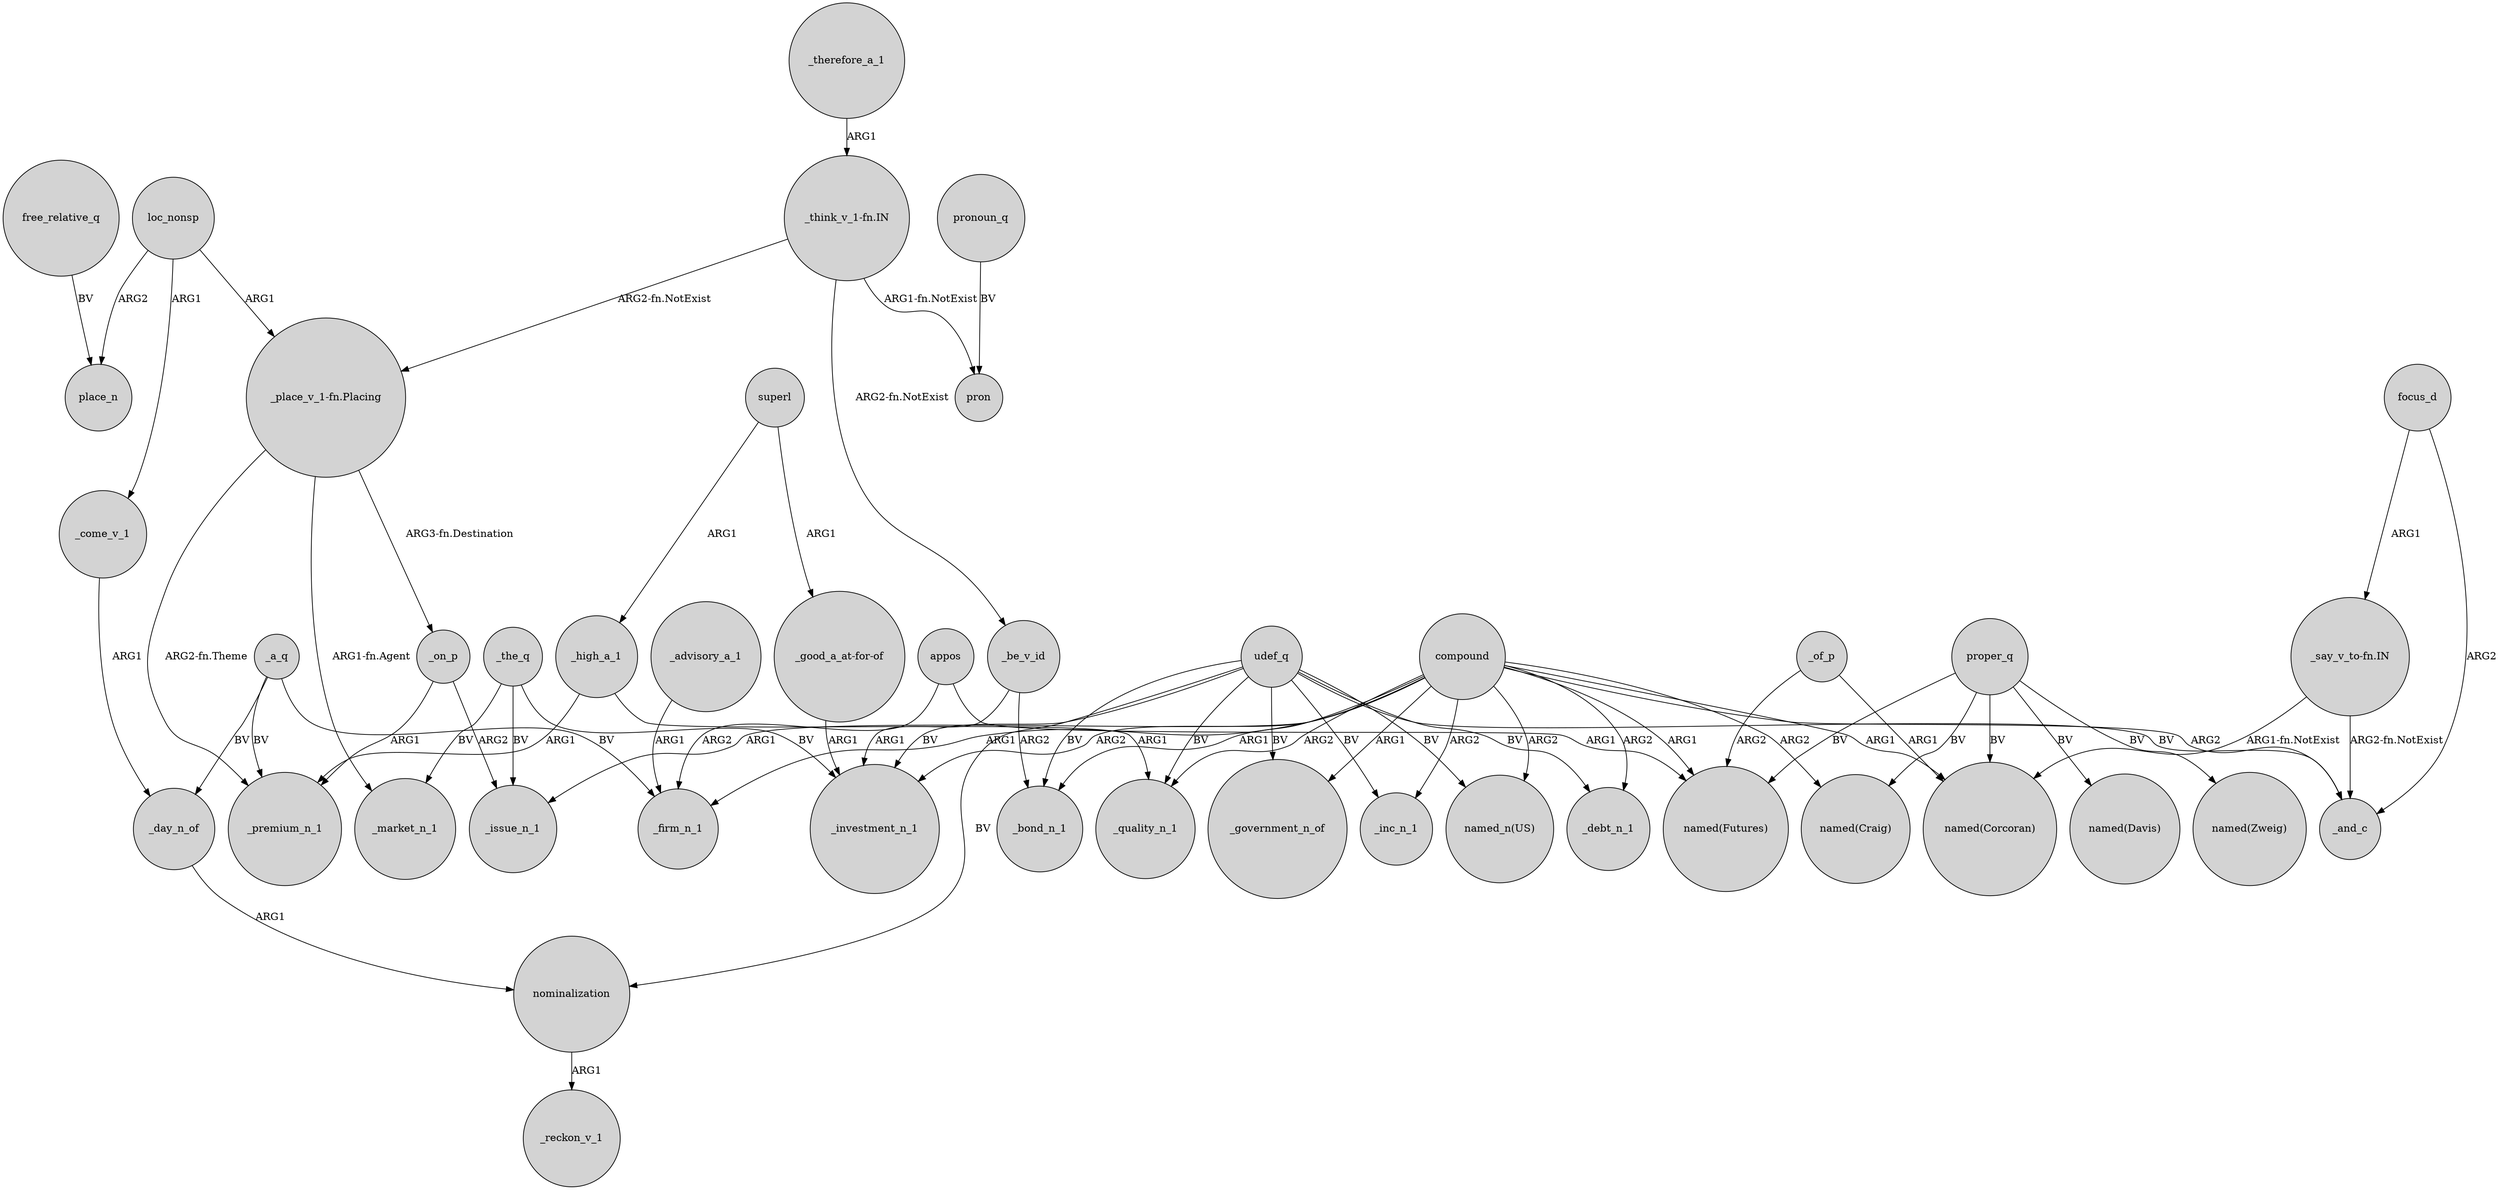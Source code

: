digraph {
	node [shape=circle style=filled]
	_day_n_of -> nominalization [label=ARG1]
	udef_q -> _quality_n_1 [label=BV]
	_a_q -> _premium_n_1 [label=BV]
	udef_q -> "named_n(US)" [label=BV]
	udef_q -> _inc_n_1 [label=BV]
	compound -> "named(Craig)" [label=ARG2]
	_be_v_id -> _investment_n_1 [label=ARG1]
	appos -> _firm_n_1 [label=ARG2]
	compound -> _government_n_of [label=ARG1]
	"_think_v_1-fn.IN" -> pron [label="ARG1-fn.NotExist"]
	udef_q -> _government_n_of [label=BV]
	udef_q -> _debt_n_1 [label=BV]
	proper_q -> "named(Craig)" [label=BV]
	proper_q -> "named(Futures)" [label=BV]
	superl -> _high_a_1 [label=ARG1]
	compound -> _debt_n_1 [label=ARG2]
	"_think_v_1-fn.IN" -> _be_v_id [label="ARG2-fn.NotExist"]
	compound -> _bond_n_1 [label=ARG1]
	loc_nonsp -> "_place_v_1-fn.Placing" [label=ARG1]
	proper_q -> "named(Corcoran)" [label=BV]
	_a_q -> _firm_n_1 [label=BV]
	compound -> _quality_n_1 [label=ARG2]
	_of_p -> "named(Futures)" [label=ARG2]
	"_place_v_1-fn.Placing" -> _on_p [label="ARG3-fn.Destination"]
	_come_v_1 -> _day_n_of [label=ARG1]
	compound -> _investment_n_1 [label=ARG2]
	_advisory_a_1 -> _firm_n_1 [label=ARG1]
	_the_q -> _issue_n_1 [label=BV]
	compound -> "named_n(US)" [label=ARG2]
	focus_d -> _and_c [label=ARG2]
	loc_nonsp -> _come_v_1 [label=ARG1]
	_therefore_a_1 -> "_think_v_1-fn.IN" [label=ARG1]
	proper_q -> "named(Davis)" [label=BV]
	proper_q -> "named(Zweig)" [label=BV]
	pronoun_q -> pron [label=BV]
	_on_p -> _issue_n_1 [label=ARG2]
	udef_q -> _bond_n_1 [label=BV]
	compound -> _and_c [label=ARG2]
	superl -> "_good_a_at-for-of" [label=ARG1]
	_a_q -> _day_n_of [label=BV]
	"_say_v_to-fn.IN" -> _and_c [label="ARG2-fn.NotExist"]
	_high_a_1 -> _premium_n_1 [label=ARG1]
	compound -> _firm_n_1 [label=ARG1]
	udef_q -> nominalization [label=BV]
	compound -> _issue_n_1 [label=ARG1]
	compound -> "named(Futures)" [label=ARG1]
	"_place_v_1-fn.Placing" -> _market_n_1 [label="ARG1-fn.Agent"]
	_high_a_1 -> _quality_n_1 [label=ARG1]
	_be_v_id -> _bond_n_1 [label=ARG2]
	loc_nonsp -> place_n [label=ARG2]
	_the_q -> _investment_n_1 [label=BV]
	compound -> "named(Corcoran)" [label=ARG1]
	_of_p -> "named(Corcoran)" [label=ARG1]
	"_think_v_1-fn.IN" -> "_place_v_1-fn.Placing" [label="ARG2-fn.NotExist"]
	udef_q -> _investment_n_1 [label=BV]
	nominalization -> _reckon_v_1 [label=ARG1]
	appos -> "named(Futures)" [label=ARG1]
	free_relative_q -> place_n [label=BV]
	"_say_v_to-fn.IN" -> "named(Corcoran)" [label="ARG1-fn.NotExist"]
	_the_q -> _market_n_1 [label=BV]
	udef_q -> _and_c [label=BV]
	"_place_v_1-fn.Placing" -> _premium_n_1 [label="ARG2-fn.Theme"]
	compound -> _inc_n_1 [label=ARG2]
	_on_p -> _premium_n_1 [label=ARG1]
	"_good_a_at-for-of" -> _investment_n_1 [label=ARG1]
	focus_d -> "_say_v_to-fn.IN" [label=ARG1]
}
